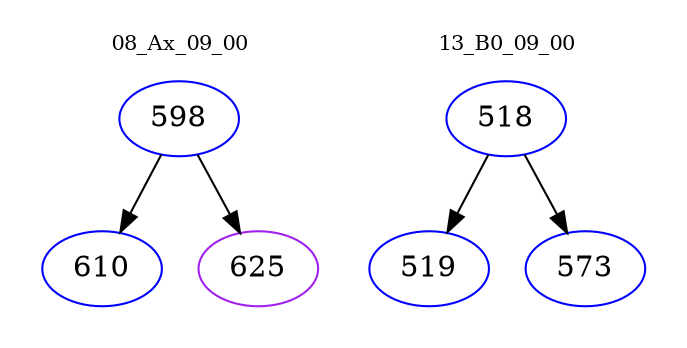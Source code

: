 digraph{
subgraph cluster_0 {
color = white
label = "08_Ax_09_00";
fontsize=10;
T0_598 [label="598", color="blue"]
T0_598 -> T0_610 [color="black"]
T0_610 [label="610", color="blue"]
T0_598 -> T0_625 [color="black"]
T0_625 [label="625", color="purple"]
}
subgraph cluster_1 {
color = white
label = "13_B0_09_00";
fontsize=10;
T1_518 [label="518", color="blue"]
T1_518 -> T1_519 [color="black"]
T1_519 [label="519", color="blue"]
T1_518 -> T1_573 [color="black"]
T1_573 [label="573", color="blue"]
}
}
